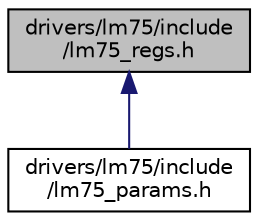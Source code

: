 digraph "drivers/lm75/include/lm75_regs.h"
{
 // LATEX_PDF_SIZE
  edge [fontname="Helvetica",fontsize="10",labelfontname="Helvetica",labelfontsize="10"];
  node [fontname="Helvetica",fontsize="10",shape=record];
  Node1 [label="drivers/lm75/include\l/lm75_regs.h",height=0.2,width=0.4,color="black", fillcolor="grey75", style="filled", fontcolor="black",tooltip="Registers for the lm75 and derived (lm75a and tmp1075) temperature sensors."];
  Node1 -> Node2 [dir="back",color="midnightblue",fontsize="10",style="solid",fontname="Helvetica"];
  Node2 [label="drivers/lm75/include\l/lm75_params.h",height=0.2,width=0.4,color="black", fillcolor="white", style="filled",URL="$lm75__params_8h.html",tooltip="Default configuration parameters for the lm75 sensors."];
}

